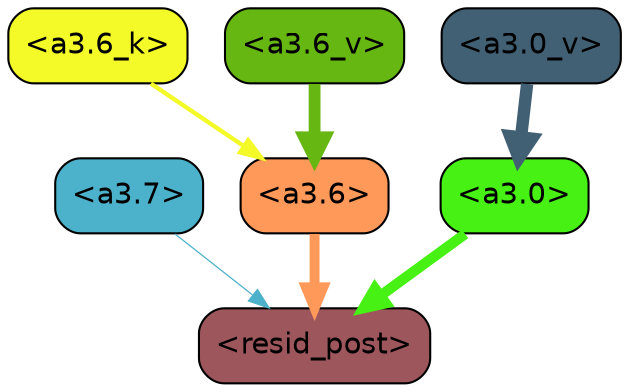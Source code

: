 strict digraph "" {
	graph [bgcolor=transparent,
		layout=dot,
		overlap=false,
		splines=true
	];
	"<a3.7>"	[color=black,
		fillcolor="#4cb1ca",
		fontname=Helvetica,
		shape=box,
		style="filled, rounded"];
	"<resid_post>"	[color=black,
		fillcolor="#9d565c",
		fontname=Helvetica,
		shape=box,
		style="filled, rounded"];
	"<a3.7>" -> "<resid_post>"	[color="#4cb1ca",
		penwidth=0.6];
	"<a3.6>"	[color=black,
		fillcolor="#ff995a",
		fontname=Helvetica,
		shape=box,
		style="filled, rounded"];
	"<a3.6>" -> "<resid_post>"	[color="#ff995a",
		penwidth=4.748674273490906];
	"<a3.0>"	[color=black,
		fillcolor="#47f114",
		fontname=Helvetica,
		shape=box,
		style="filled, rounded"];
	"<a3.0>" -> "<resid_post>"	[color="#47f114",
		penwidth=5.004031300544739];
	"<a3.6_k>"	[color=black,
		fillcolor="#f3fa28",
		fontname=Helvetica,
		shape=box,
		style="filled, rounded"];
	"<a3.6_k>" -> "<a3.6>"	[color="#f3fa28",
		penwidth=2.086437076330185];
	"<a3.6_v>"	[color=black,
		fillcolor="#66b712",
		fontname=Helvetica,
		shape=box,
		style="filled, rounded"];
	"<a3.6_v>" -> "<a3.6>"	[color="#66b712",
		penwidth=5.669987380504608];
	"<a3.0_v>"	[color=black,
		fillcolor="#426074",
		fontname=Helvetica,
		shape=box,
		style="filled, rounded"];
	"<a3.0_v>" -> "<a3.0>"	[color="#426074",
		penwidth=5.9515902400016785];
}
